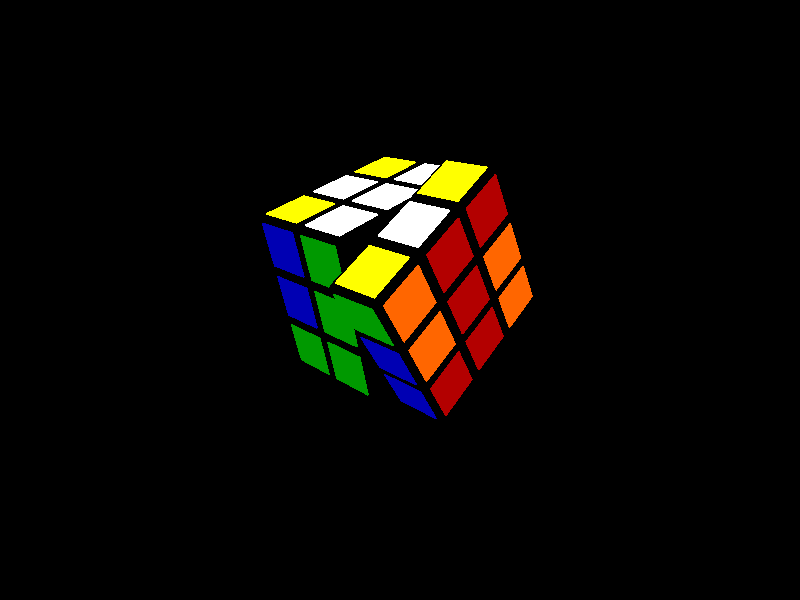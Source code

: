 #declare flock=0.92; //For optional artistic effect


//Rubik's Cube animation system
//Lucas Garron; www.garron.us
//Begun November 20, 2005, finished November 23, 2005
//Refined for release November 26, 2006
//String parser added December 9, 2006
//created for POV-Ray 3.6

//Command line
//For animation, use -kc (~2-10 frames per turn is recommended)
//Without floor, use +ua
 
#declare include_floor=0;//Render using +ua if include_floor!=1

#declare focal_blur=0; //For optional artistic effect

#declare sine=1; //A  gentle sinusoidal rotation through the animation
#declare ang=20; //The angle of maximum rotation


#declare time1=0.0;         //Time to start twisting
#declare time2=0.98;      //Time to end twisting
#declare thick=0.05;      //Thickness of the tiles
#declare space=0.2;      //Space around the rim of of each tile


//***************Algorithm***************

//Automatically parse the algorithm as a string to generate the appropriate array
#declare alg="RLBFRLB'F'R'L'B'F'R'" //Same Sample alg; "." indicates a rest

#declare ind=0; 
#declare num=0; 
#declare arr=array[strlen(alg)]
#while (ind<strlen(alg)+1)
#declare iss=substr(alg,ind,1)
#if (strcmp(iss,"U")=0) #declare arr[num]=1; #declare num=num+1;  #end
#if (strcmp(iss,"R")=0) #declare arr[num]=2; #declare num=num+1;  #end
#if (strcmp(iss,"F")=0) #declare arr[num]=3; #declare num=num+1;  #end
#if (strcmp(iss,"L")=0) #declare arr[num]=4; #declare num=num+1;  #end
#if (strcmp(iss,"B")=0) #declare arr[num]=5; #declare num=num+1;  #end
#if (strcmp(iss,"D")=0) #declare arr[num]=6; #declare num=num+1;  #end
#if (strcmp(iss,".")=0) #declare arr[num]=0; #declare num=num+1;  #end
#if (strcmp(iss,"'")=0) #declare arr[num-1]=(arr[num-1]+6);
   #if(strcmp(substr(alg,ind-1,1),"2")=0) #declare arr[num-2]=(arr[num-2]+6); #end  #end
#if (strcmp(iss,"2")=0) #declare arr[num]=arr[num-1]; #declare num=num+1;  #end
#declare ind=ind+1;
#end


#declare moves=array[num]
#declare ind=0; 
#while (ind<(num))
#declare moves[ind]=arr[ind];
#declare ind=ind+1;
#end


//Defining an alg as an array (in the format used for rendering; slightly more efficient)
//array[number of moves][each quarter turn is one element, i.e. {2,1,8,7,8,3,2,2,7,8,7,2,1,8,9}]


//#declare moves=array[36]{2,1,8,7,8,3,2,2,7,8,7,2,1,8,9,2,2,7,2,2,10,1,2,7,4,1,1,8,1,2,1,1,2,1,2,2}//Sample alg


/*    Move codes:
00-nothing         Rest for a turn
01-flockwise 1     U
02-flockwise 2     R  
03-flockwise 3     F                                       
04-flockwise 4     L
05-flockwise 5     B
06-flockwise 6     D
07-counterflockwise 1     U'
08-counterflockwise 2     R'
09-counterflockwise 3     F'
10-counterflockwise 4     L'
11-counterflockwise 5     B'
12-counterflockwise 6     D'   
*/ 

                                              
//***************/Algorithm*************** 

global_settings { max_trace_level 100 } //For reflections


camera{
    location <4.9,6,-7>*2
    right <image_width/image_height,0,0>
    look_at <0,-1,0> 
#if (focal_blur=1) aperture 0.7 blur_samples 50 focal_point <2.8,2.8,-2.8> #end
}
//*****************************************************************************


//Natural light
light_source {<20,100,60>, rgb 0.5}
light_source {<-20,100,-20>, rgb 0.5}
light_source {<-10,100,15>, rgb 0.5}
light_source {<7,5,-8>*10, rgb 2.5}        //Main light

//Floor
#if (include_floor=1)
plane {y,-5 pigment{rgb <0.8,0.7,0.3>} normal{quilted 0.05}  finish{reflection 1 metallic}}
#end



//Sticker/Tile colors
#declare color6= pigment{rgb <1,1,0>}           //U face                                                                          
#declare color3= pigment{rgb <0,0.6,0>}         //R face 
#declare color2= pigment{rgb <0.7,0,0>}         //F face 
#declare color5= pigment{rgb <0,0,0.7>}         //L face 
#declare color4= pigment{rgb <1,0.4,0>}         //B face 
#declare color1= pigment{rgb <1,1,1>}           //D face 

#declare sticker1= box{<-1+space,1,-1+space>,<1-space,1.+thick,1-space> pigment{color1}}
#declare sticker2= object{sticker1 pigment{color2} rotate z*-90}
#declare sticker3= object{sticker1 pigment{color3} rotate x*-90}                     
#declare sticker4= object{sticker1 pigment{color4} rotate z*90 }
#declare sticker5= object{sticker1 pigment{color5} rotate x*90 }
#declare sticker6= object{sticker1 pigment{color6} rotate x*180} 

#declare unitcube= superellipsoid { <0.1, 0.1> pigment{color 0} finish {specular 3 roughness 0.001}} //cubie shape
//#declare unitcube= box { -1,1 pigment{color 0} finish {specular 0.1 roughness 0.0003}} //alternate cubie shape
          

#declare cubes= array[27]
#declare pos_index= array[27]
#declare c1=-4;
#while (c1<2)
 #declare c1=c1+2;
 #declare c2=-4;
 #while (c2<2)
  #declare c2=c2+2;
  #declare c3=-4;
  #while (c3<2)
   #declare c3=c3+2;
    #declare cubes[9*(c1/2+1)+3*(c2/2+1)+(c3/2+1)]=
     union {
     object{unitcube}
     #if (c2= 2) object{sticker1} #end
     #if (c1= 2) object{sticker2} #end
     #if (c3=-2) object{sticker3} #end
     #if (c1=-2) object{sticker4} #end
     #if (c3= 2) object{sticker5} #end
     #if (c2=-2) object{sticker6} #end
     translate <c1,c2,c3>}
    #declare  pos_index[9*(c1/2+1)+3*(c2/2+1)+(c3/2+1)]=
     9*(c1/2+1)+3*(c2/2+1)+(c3/2+1);
  #end
 #end
#end


#if ((time1<flock))

#declare pos_index_temp= array[27]{0, 1, 2, 3, 4, 5, 6, 7, 8, 9, 10, 11, 12, 13, 14, 15, 16, 17, 18, 19, 20, 21, 22, 23, 24, 25, 26}

#declare mc=0;
#while (mc<dimension_size(moves,1))
#declare mc=mc+1;
 #if (moves[mc-1]!=0)
  #switch (moves[mc-1])
  #case (1)
   #declare c4=-1;
   #while (c4<26)
    #declare c4=c4+1;
    #if  (mod(c4,9)>5)
     #declare cubes[pos_index[c4]]=object{cubes[pos_index[c4]] #if (((mc)/(dimension_size(moves,1))*(time2-time1)+time1)<flock) rotate y*90 #else #if (((mc-1)/(dimension_size(moves,1))*(time2-time1)+time1)<flock)  rotate y*90*(flock-((mc-1)/(dimension_size(moves,1))*(time2-time1)+time1))*(dimension_size(moves,1))/(time2-time1) #end #end}
     #declare pos_index_temp[c4]= pos_index[(floor(c4/9))+ 3 *(floor(mod(c4,9)/3))+ 9 *(2-mod(c4,3))];
    #end
   #end
  #break
  #case (2)
   #declare c4=17;
   #while (c4<26)
    #declare c4=c4+1;
     #declare cubes[pos_index[c4]]=object{cubes[pos_index[c4]] #if (((mc)/(dimension_size(moves,1))*(time2-time1)+time1)<flock) rotate x*90 #else #if (((mc-1)/(dimension_size(moves,1))*(time2-time1)+time1)<flock)  rotate x*90*(flock-((mc-1)/(dimension_size(moves,1))*(time2-time1)+time1))*(dimension_size(moves,1))/(time2-time1) #end #end}
     #declare pos_index_temp[c4]= pos_index[9 *(floor(c4/9))+ (2-floor(mod(c4,9)/3))+ 3 *(mod(c4,3))];
   #end
  #break
  #case (3)
   #declare c4=-1;
   #while (c4<26)
    #declare c4=c4+1;
    #if  (mod(c4,3)=0)
     #declare cubes[pos_index[c4]]=object{cubes[pos_index[c4]] #if (((mc)/(dimension_size(moves,1))*(time2-time1)+time1)<flock) rotate z*-90 #else #if (((mc-1)/(dimension_size(moves,1))*(time2-time1)+time1)<flock)  rotate z*-90*(flock-((mc-1)/(dimension_size(moves,1))*(time2-time1)+time1))*(dimension_size(moves,1))/(time2-time1) #end #end}
     #declare pos_index_temp[c4]= pos_index[3 *(floor(c4/9))+ 9 *(2-floor(mod(c4,9)/3))+ (mod(c4,3))];
    #end
   #end
  #break
  #case (4)
   #declare c4=-1;
   #while (c4<8)
    #declare c4=c4+1;
     #declare cubes[pos_index[c4]]=object{cubes[pos_index[c4]] #if (((mc)/(dimension_size(moves,1))*(time2-time1)+time1)<flock) rotate x*-90 #else #if (((mc-1)/(dimension_size(moves,1))*(time2-time1)+time1)<flock)  rotate x*-90*(flock-((mc-1)/(dimension_size(moves,1))*(time2-time1)+time1))*(dimension_size(moves,1))/(time2-time1) #end #end}
     #declare pos_index_temp[c4]= pos_index[9 *(floor(c4/9))+ (floor(mod(c4,9)/3))+ 3 *(2-mod(c4,3))];
   #end
  #break
  #case (5)
   #declare c4=-1;
   #while (c4<26)
    #declare c4=c4+1;
    #if  (mod(c4,3)=2)
     #declare cubes[pos_index[c4]]=object{cubes[pos_index[c4]] #if (((mc)/(dimension_size(moves,1))*(time2-time1)+time1)<flock) rotate z*90 #else #if (((mc-1)/(dimension_size(moves,1))*(time2-time1)+time1)<flock)  rotate z*90*(flock-((mc-1)/(dimension_size(moves,1))*(time2-time1)+time1))*(dimension_size(moves,1))/(time2-time1) #end #end}
     #declare pos_index_temp[c4]= pos_index[3 *(2-floor(c4/9))+ 9 *(floor(mod(c4,9)/3))+ (mod(c4,3))];
    #end
   #end
  #break
  #case (6)
   #declare c4=-1;
   #while (c4<26)
    #declare c4=c4+1;
    #if  (mod(c4,9)<3)
     #declare cubes[pos_index[c4]]=object{cubes[pos_index[c4]] #if (((mc)/(dimension_size(moves,1))*(time2-time1)+time1)<flock) rotate y*-90 #else #if (((mc-1)/(dimension_size(moves,1))*(time2-time1)+time1)<flock)  rotate y*-90*(flock-((mc-1)/(dimension_size(moves,1))*(time2-time1)+time1))*(dimension_size(moves,1))/(time2-time1) #end #end}
     #declare pos_index_temp[c4]= pos_index[(2-floor(c4/9))+ 3 *(floor(mod(c4,9)/3))+ 9 *(mod(c4,3))];
    #end                                                                                                              
   #end
  #break
  #case (7)
   #declare c4=-1;
   #while (c4<26)
    #declare c4=c4+1;
    #if  (mod(c4,9)>5)
     #declare cubes[pos_index[c4]]=object{cubes[pos_index[c4]] #if (((mc)/(dimension_size(moves,1))*(time2-time1)+time1)<flock) rotate y*-90 #else #if (((mc-1)/(dimension_size(moves,1))*(time2-time1)+time1)<flock)  rotate y*-90*(flock-((mc-1)/(dimension_size(moves,1))*(time2-time1)+time1))*(dimension_size(moves,1))/(time2-time1) #end #end}
     #declare pos_index_temp[c4]= pos_index[(2-floor(c4/9))+ 3 *(floor(mod(c4,9)/3))+ 9 *(mod(c4,3))];
    #end
   #end
  #break
  #case (8)
   #declare c4=17;
   #while (c4<26)
    #declare c4=c4+1;
     #declare cubes[pos_index[c4]]=object{cubes[pos_index[c4]] #if (((mc)/(dimension_size(moves,1))*(time2-time1)+time1)<flock) rotate x*-90 #else #if (((mc-1)/(dimension_size(moves,1))*(time2-time1)+time1)<flock)  rotate x*-90*(flock-((mc-1)/(dimension_size(moves,1))*(time2-time1)+time1))*(dimension_size(moves,1))/(time2-time1) #end #end}
     #declare pos_index_temp[c4]= pos_index[9 *(floor(c4/9))+ (floor(mod(c4,9)/3))+ 3 *(2-mod(c4,3))];
   #end                                                                                 
  #break
  #case (9)
   #declare c4=-1;
   #while (c4<26)
    #declare c4=c4+1;
    #if  (mod(c4,3)=0)
     #declare cubes[pos_index[c4]]=object{cubes[pos_index[c4]] #if (((mc)/(dimension_size(moves,1))*(time2-time1)+time1)<flock) rotate z*90 #else #if (((mc-1)/(dimension_size(moves,1))*(time2-time1)+time1)<flock)  rotate z*90*(flock-((mc-1)/(dimension_size(moves,1))*(time2-time1)+time1))*(dimension_size(moves,1))/(time2-time1) #end #end}
     #declare pos_index_temp[c4]= pos_index[3 *(2-floor(c4/9))+ 9 *(floor(mod(c4,9)/3))+ (mod(c4,3))];
    #end
   #end
  #break
  #case (10)
   #declare c4=-1;
   #while (c4<8)
    #declare c4=c4+1;
     #declare cubes[pos_index[c4]]=object{cubes[pos_index[c4]] #if (((mc)/(dimension_size(moves,1))*(time2-time1)+time1)<flock) rotate x*90 #else #if (((mc-1)/(dimension_size(moves,1))*(time2-time1)+time1)<flock)  rotate x*90*(flock-((mc-1)/(dimension_size(moves,1))*(time2-time1)+time1))*(dimension_size(moves,1))/(time2-time1) #end #end}
     #declare pos_index_temp[c4]= pos_index[9 *(floor(c4/9))+ (2-floor(mod(c4,9)/3))+ 3 *(mod(c4,3))];
   #end
  #break
  #case (11)
   #declare c4=-1;
   #while (c4<26)
    #declare c4=c4+1;
    #if  (mod(c4,3)=2)
     #declare cubes[pos_index[c4]]=object{cubes[pos_index[c4]] #if (((mc)/(dimension_size(moves,1))*(time2-time1)+time1)<flock) rotate z*-90 #else #if (((mc-1)/(dimension_size(moves,1))*(time2-time1)+time1)<flock)  rotate z*-90*(flock-((mc-1)/(dimension_size(moves,1))*(time2-time1)+time1))*(dimension_size(moves,1))/(time2-time1) #end #end}
     #declare pos_index_temp[c4]= pos_index[3 *(floor(c4/9))+ 9 *(2-floor(mod(c4,9)/3))+ (mod(c4,3))];
    #end
   #end
  #break
  #case (12)
   #declare c4=-1;
   #while (c4<26)
    #declare c4=c4+1;
    #if  (mod(c4,9)<3)
     #declare cubes[pos_index[c4]]=object{cubes[pos_index[c4]] #if (((mc)/(dimension_size(moves,1))*(time2-time1)+time1)<flock) rotate y*90 #else #if (((mc-1)/(dimension_size(moves,1))*(time2-time1)+time1)<flock)  rotate y*90*(flock-((mc-1)/(dimension_size(moves,1))*(time2-time1)+time1))*(dimension_size(moves,1))/(time2-time1) #end #end}
     #declare pos_index_temp[c4]= pos_index[(floor(c4/9))+ 3 *(floor(mod(c4,9)/3))+ 9 *(2-mod(c4,3))];
    #end                                                                                                              
   #end
  #break
  #else
  #end
 #end
 #declare c5=0;
 #while (c5<27)
  #declare pos_index[c5]=pos_index_temp[c5];
  #declare c5=c5+1;
 #end
#end

  

#end


#declare c5=0;
#while (c5<27)
 object{cubes[c5] #if ((time1<flock)&(flock<time2)&(sine=1)) rotate -y*ang*sin(2*pi*(flock-time1)/(time2-time1)) #end no_shadow
 rotate z*10
 } 
 #declare c5=c5+1;
#end